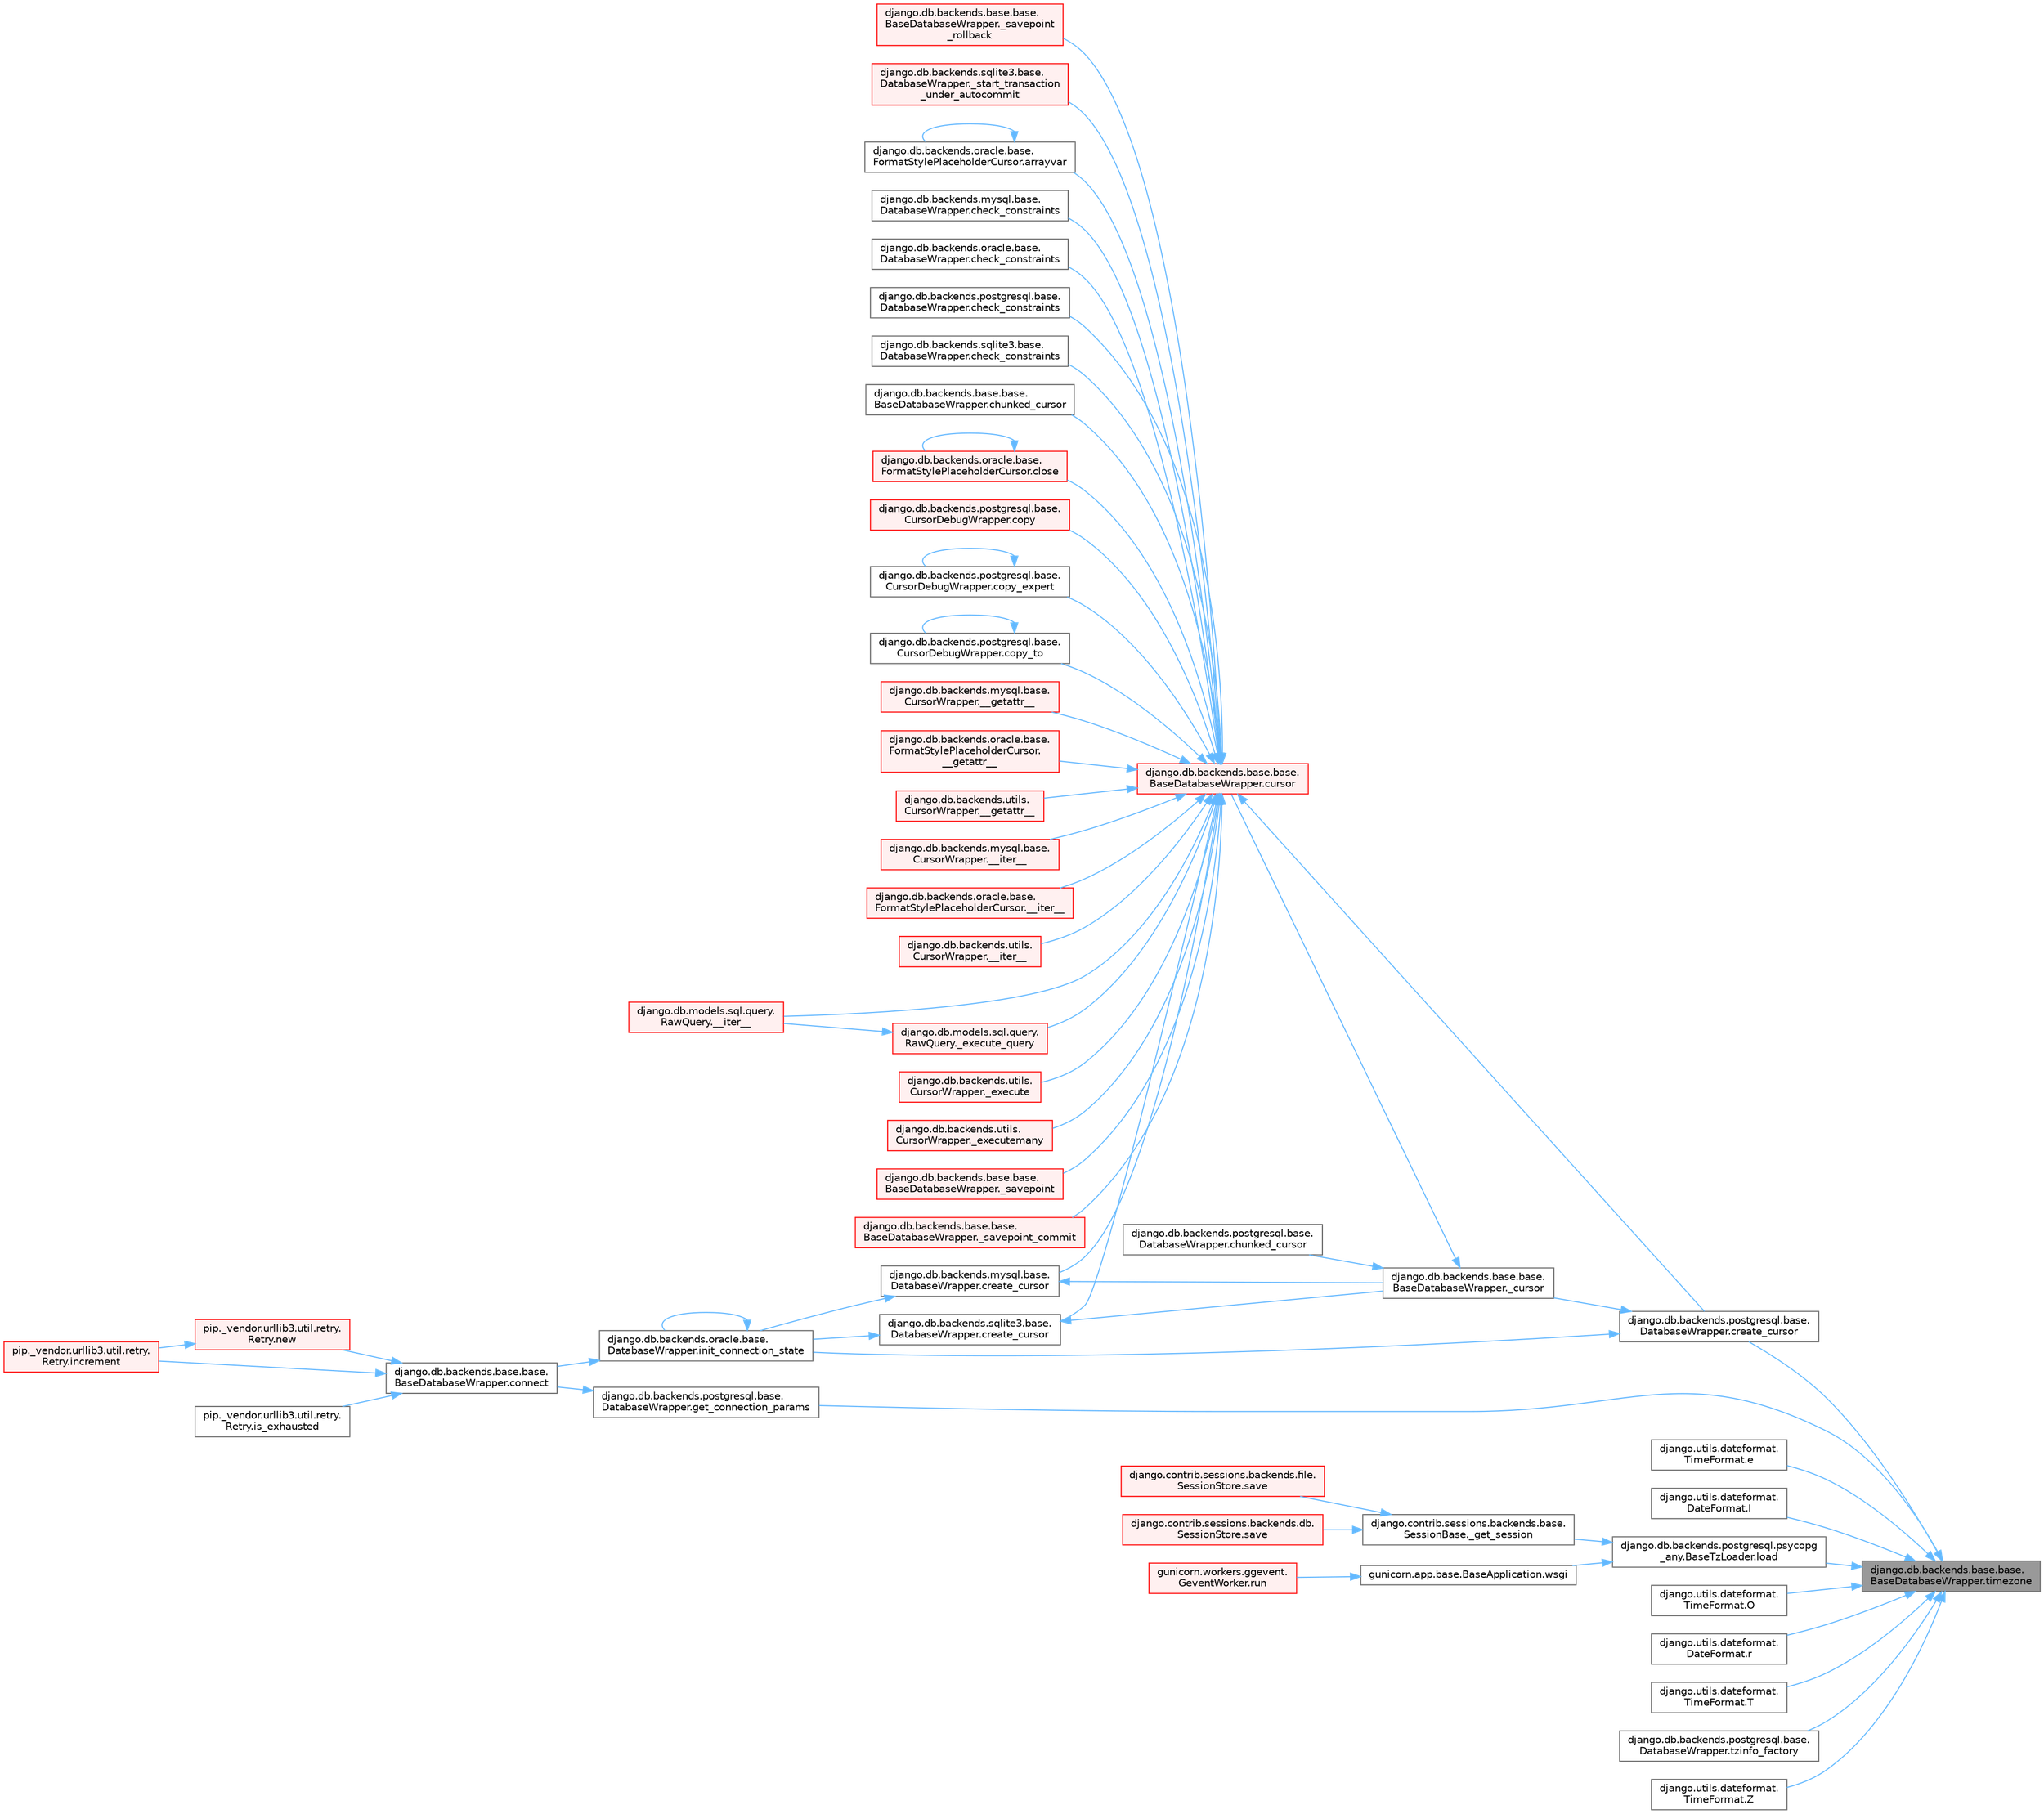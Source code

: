digraph "django.db.backends.base.base.BaseDatabaseWrapper.timezone"
{
 // LATEX_PDF_SIZE
  bgcolor="transparent";
  edge [fontname=Helvetica,fontsize=10,labelfontname=Helvetica,labelfontsize=10];
  node [fontname=Helvetica,fontsize=10,shape=box,height=0.2,width=0.4];
  rankdir="RL";
  Node1 [id="Node000001",label="django.db.backends.base.base.\lBaseDatabaseWrapper.timezone",height=0.2,width=0.4,color="gray40", fillcolor="grey60", style="filled", fontcolor="black",tooltip=" "];
  Node1 -> Node2 [id="edge1_Node000001_Node000002",dir="back",color="steelblue1",style="solid",tooltip=" "];
  Node2 [id="Node000002",label="django.db.backends.postgresql.base.\lDatabaseWrapper.create_cursor",height=0.2,width=0.4,color="grey40", fillcolor="white", style="filled",URL="$classdjango_1_1db_1_1backends_1_1postgresql_1_1base_1_1_database_wrapper.html#a0097c2f901cc5ac98af1b51b05eafec1",tooltip=" "];
  Node2 -> Node3 [id="edge2_Node000002_Node000003",dir="back",color="steelblue1",style="solid",tooltip=" "];
  Node3 [id="Node000003",label="django.db.backends.base.base.\lBaseDatabaseWrapper._cursor",height=0.2,width=0.4,color="grey40", fillcolor="white", style="filled",URL="$classdjango_1_1db_1_1backends_1_1base_1_1base_1_1_base_database_wrapper.html#a4ab6e7f33d17ad7228f40516ace60c5f",tooltip=" "];
  Node3 -> Node4 [id="edge3_Node000003_Node000004",dir="back",color="steelblue1",style="solid",tooltip=" "];
  Node4 [id="Node000004",label="django.db.backends.postgresql.base.\lDatabaseWrapper.chunked_cursor",height=0.2,width=0.4,color="grey40", fillcolor="white", style="filled",URL="$classdjango_1_1db_1_1backends_1_1postgresql_1_1base_1_1_database_wrapper.html#a6e39b30795df495f7813a3d4186b6a79",tooltip=" "];
  Node3 -> Node5 [id="edge4_Node000003_Node000005",dir="back",color="steelblue1",style="solid",tooltip=" "];
  Node5 [id="Node000005",label="django.db.backends.base.base.\lBaseDatabaseWrapper.cursor",height=0.2,width=0.4,color="red", fillcolor="#FFF0F0", style="filled",URL="$classdjango_1_1db_1_1backends_1_1base_1_1base_1_1_base_database_wrapper.html#a36460fef236d97a41d6ed05f035509f8",tooltip=" "];
  Node5 -> Node6 [id="edge5_Node000005_Node000006",dir="back",color="steelblue1",style="solid",tooltip=" "];
  Node6 [id="Node000006",label="django.db.backends.mysql.base.\lCursorWrapper.__getattr__",height=0.2,width=0.4,color="red", fillcolor="#FFF0F0", style="filled",URL="$classdjango_1_1db_1_1backends_1_1mysql_1_1base_1_1_cursor_wrapper.html#a20e21ec52fae5babdedf2c700be36024",tooltip=" "];
  Node5 -> Node10 [id="edge6_Node000005_Node000010",dir="back",color="steelblue1",style="solid",tooltip=" "];
  Node10 [id="Node000010",label="django.db.backends.oracle.base.\lFormatStylePlaceholderCursor.\l__getattr__",height=0.2,width=0.4,color="red", fillcolor="#FFF0F0", style="filled",URL="$classdjango_1_1db_1_1backends_1_1oracle_1_1base_1_1_format_style_placeholder_cursor.html#a39758f7bfa6ae06dc9c0cdb38bbd6098",tooltip=" "];
  Node5 -> Node11 [id="edge7_Node000005_Node000011",dir="back",color="steelblue1",style="solid",tooltip=" "];
  Node11 [id="Node000011",label="django.db.backends.utils.\lCursorWrapper.__getattr__",height=0.2,width=0.4,color="red", fillcolor="#FFF0F0", style="filled",URL="$classdjango_1_1db_1_1backends_1_1utils_1_1_cursor_wrapper.html#a6acaaa696c45889fa2c675e03cbb7a68",tooltip=" "];
  Node5 -> Node12 [id="edge8_Node000005_Node000012",dir="back",color="steelblue1",style="solid",tooltip=" "];
  Node12 [id="Node000012",label="django.db.backends.mysql.base.\lCursorWrapper.__iter__",height=0.2,width=0.4,color="red", fillcolor="#FFF0F0", style="filled",URL="$classdjango_1_1db_1_1backends_1_1mysql_1_1base_1_1_cursor_wrapper.html#a96860984e3e955165a7742343527ec31",tooltip=" "];
  Node5 -> Node15 [id="edge9_Node000005_Node000015",dir="back",color="steelblue1",style="solid",tooltip=" "];
  Node15 [id="Node000015",label="django.db.backends.oracle.base.\lFormatStylePlaceholderCursor.__iter__",height=0.2,width=0.4,color="red", fillcolor="#FFF0F0", style="filled",URL="$classdjango_1_1db_1_1backends_1_1oracle_1_1base_1_1_format_style_placeholder_cursor.html#adad663a77ab1f36c0904a50f6f924b8c",tooltip=" "];
  Node5 -> Node16 [id="edge10_Node000005_Node000016",dir="back",color="steelblue1",style="solid",tooltip=" "];
  Node16 [id="Node000016",label="django.db.backends.utils.\lCursorWrapper.__iter__",height=0.2,width=0.4,color="red", fillcolor="#FFF0F0", style="filled",URL="$classdjango_1_1db_1_1backends_1_1utils_1_1_cursor_wrapper.html#ae9eba89bec4f98ba29cf92670ef4bd59",tooltip=" "];
  Node5 -> Node17 [id="edge11_Node000005_Node000017",dir="back",color="steelblue1",style="solid",tooltip=" "];
  Node17 [id="Node000017",label="django.db.models.sql.query.\lRawQuery.__iter__",height=0.2,width=0.4,color="red", fillcolor="#FFF0F0", style="filled",URL="$classdjango_1_1db_1_1models_1_1sql_1_1query_1_1_raw_query.html#a462cd26f19cff8bad6e425d53bf55115",tooltip=" "];
  Node5 -> Node18 [id="edge12_Node000005_Node000018",dir="back",color="steelblue1",style="solid",tooltip=" "];
  Node18 [id="Node000018",label="django.db.backends.utils.\lCursorWrapper._execute",height=0.2,width=0.4,color="red", fillcolor="#FFF0F0", style="filled",URL="$classdjango_1_1db_1_1backends_1_1utils_1_1_cursor_wrapper.html#a4bce340a1bf575432f30977501cf758e",tooltip=" "];
  Node5 -> Node3124 [id="edge13_Node000005_Node003124",dir="back",color="steelblue1",style="solid",tooltip=" "];
  Node3124 [id="Node003124",label="django.db.models.sql.query.\lRawQuery._execute_query",height=0.2,width=0.4,color="red", fillcolor="#FFF0F0", style="filled",URL="$classdjango_1_1db_1_1models_1_1sql_1_1query_1_1_raw_query.html#a652e32a56b6cf3336d8b39eb3dc98af7",tooltip=" "];
  Node3124 -> Node17 [id="edge14_Node003124_Node000017",dir="back",color="steelblue1",style="solid",tooltip=" "];
  Node5 -> Node3126 [id="edge15_Node000005_Node003126",dir="back",color="steelblue1",style="solid",tooltip=" "];
  Node3126 [id="Node003126",label="django.db.backends.utils.\lCursorWrapper._executemany",height=0.2,width=0.4,color="red", fillcolor="#FFF0F0", style="filled",URL="$classdjango_1_1db_1_1backends_1_1utils_1_1_cursor_wrapper.html#ad2f0cf3db485ef5192509faf59f6705b",tooltip=" "];
  Node5 -> Node3128 [id="edge16_Node000005_Node003128",dir="back",color="steelblue1",style="solid",tooltip=" "];
  Node3128 [id="Node003128",label="django.db.backends.base.base.\lBaseDatabaseWrapper._savepoint",height=0.2,width=0.4,color="red", fillcolor="#FFF0F0", style="filled",URL="$classdjango_1_1db_1_1backends_1_1base_1_1base_1_1_base_database_wrapper.html#ad20a0b45a8cbc79cddd01a3ce45643b7",tooltip=" "];
  Node5 -> Node3131 [id="edge17_Node000005_Node003131",dir="back",color="steelblue1",style="solid",tooltip=" "];
  Node3131 [id="Node003131",label="django.db.backends.base.base.\lBaseDatabaseWrapper._savepoint_commit",height=0.2,width=0.4,color="red", fillcolor="#FFF0F0", style="filled",URL="$classdjango_1_1db_1_1backends_1_1base_1_1base_1_1_base_database_wrapper.html#a84f283ac61686e16f5011f6256615698",tooltip=" "];
  Node5 -> Node3133 [id="edge18_Node000005_Node003133",dir="back",color="steelblue1",style="solid",tooltip=" "];
  Node3133 [id="Node003133",label="django.db.backends.base.base.\lBaseDatabaseWrapper._savepoint\l_rollback",height=0.2,width=0.4,color="red", fillcolor="#FFF0F0", style="filled",URL="$classdjango_1_1db_1_1backends_1_1base_1_1base_1_1_base_database_wrapper.html#aefe364c769196b7fd2f85d0e26b22f0d",tooltip=" "];
  Node5 -> Node3135 [id="edge19_Node000005_Node003135",dir="back",color="steelblue1",style="solid",tooltip=" "];
  Node3135 [id="Node003135",label="django.db.backends.sqlite3.base.\lDatabaseWrapper._start_transaction\l_under_autocommit",height=0.2,width=0.4,color="red", fillcolor="#FFF0F0", style="filled",URL="$classdjango_1_1db_1_1backends_1_1sqlite3_1_1base_1_1_database_wrapper.html#a8524e3c43caeb725422ad80f80aa1456",tooltip=" "];
  Node5 -> Node3136 [id="edge20_Node000005_Node003136",dir="back",color="steelblue1",style="solid",tooltip=" "];
  Node3136 [id="Node003136",label="django.db.backends.oracle.base.\lFormatStylePlaceholderCursor.arrayvar",height=0.2,width=0.4,color="grey40", fillcolor="white", style="filled",URL="$classdjango_1_1db_1_1backends_1_1oracle_1_1base_1_1_format_style_placeholder_cursor.html#a046a0bc9854400c1b3d3f557979e6597",tooltip=" "];
  Node3136 -> Node3136 [id="edge21_Node003136_Node003136",dir="back",color="steelblue1",style="solid",tooltip=" "];
  Node5 -> Node3137 [id="edge22_Node000005_Node003137",dir="back",color="steelblue1",style="solid",tooltip=" "];
  Node3137 [id="Node003137",label="django.db.backends.mysql.base.\lDatabaseWrapper.check_constraints",height=0.2,width=0.4,color="grey40", fillcolor="white", style="filled",URL="$classdjango_1_1db_1_1backends_1_1mysql_1_1base_1_1_database_wrapper.html#a61493a0c1ecdc7a36311d954dace679d",tooltip=" "];
  Node5 -> Node3138 [id="edge23_Node000005_Node003138",dir="back",color="steelblue1",style="solid",tooltip=" "];
  Node3138 [id="Node003138",label="django.db.backends.oracle.base.\lDatabaseWrapper.check_constraints",height=0.2,width=0.4,color="grey40", fillcolor="white", style="filled",URL="$classdjango_1_1db_1_1backends_1_1oracle_1_1base_1_1_database_wrapper.html#a08cbc5ff4b31bfbf4d19281f9181d258",tooltip=" "];
  Node5 -> Node3139 [id="edge24_Node000005_Node003139",dir="back",color="steelblue1",style="solid",tooltip=" "];
  Node3139 [id="Node003139",label="django.db.backends.postgresql.base.\lDatabaseWrapper.check_constraints",height=0.2,width=0.4,color="grey40", fillcolor="white", style="filled",URL="$classdjango_1_1db_1_1backends_1_1postgresql_1_1base_1_1_database_wrapper.html#ac656b7a0cfc42836aa4e196a53616c41",tooltip=" "];
  Node5 -> Node3140 [id="edge25_Node000005_Node003140",dir="back",color="steelblue1",style="solid",tooltip=" "];
  Node3140 [id="Node003140",label="django.db.backends.sqlite3.base.\lDatabaseWrapper.check_constraints",height=0.2,width=0.4,color="grey40", fillcolor="white", style="filled",URL="$classdjango_1_1db_1_1backends_1_1sqlite3_1_1base_1_1_database_wrapper.html#ab69c9967b1bfe3a287db27cc9e66dddc",tooltip=" "];
  Node5 -> Node3141 [id="edge26_Node000005_Node003141",dir="back",color="steelblue1",style="solid",tooltip=" "];
  Node3141 [id="Node003141",label="django.db.backends.base.base.\lBaseDatabaseWrapper.chunked_cursor",height=0.2,width=0.4,color="grey40", fillcolor="white", style="filled",URL="$classdjango_1_1db_1_1backends_1_1base_1_1base_1_1_base_database_wrapper.html#a6161e7e44631d0a0fb031329b2fea05f",tooltip=" "];
  Node5 -> Node3142 [id="edge27_Node000005_Node003142",dir="back",color="steelblue1",style="solid",tooltip=" "];
  Node3142 [id="Node003142",label="django.db.backends.oracle.base.\lFormatStylePlaceholderCursor.close",height=0.2,width=0.4,color="red", fillcolor="#FFF0F0", style="filled",URL="$classdjango_1_1db_1_1backends_1_1oracle_1_1base_1_1_format_style_placeholder_cursor.html#aebbf24b6a824d4e0fb370ce417d41f93",tooltip=" "];
  Node3142 -> Node3142 [id="edge28_Node003142_Node003142",dir="back",color="steelblue1",style="solid",tooltip=" "];
  Node5 -> Node3143 [id="edge29_Node000005_Node003143",dir="back",color="steelblue1",style="solid",tooltip=" "];
  Node3143 [id="Node003143",label="django.db.backends.postgresql.base.\lCursorDebugWrapper.copy",height=0.2,width=0.4,color="red", fillcolor="#FFF0F0", style="filled",URL="$classdjango_1_1db_1_1backends_1_1postgresql_1_1base_1_1_cursor_debug_wrapper.html#a35ca6cc5e6e9ba970c3c3f7469be22ef",tooltip=" "];
  Node5 -> Node3144 [id="edge30_Node000005_Node003144",dir="back",color="steelblue1",style="solid",tooltip=" "];
  Node3144 [id="Node003144",label="django.db.backends.postgresql.base.\lCursorDebugWrapper.copy_expert",height=0.2,width=0.4,color="grey40", fillcolor="white", style="filled",URL="$classdjango_1_1db_1_1backends_1_1postgresql_1_1base_1_1_cursor_debug_wrapper.html#ab989e187dfb900070941950d43746bef",tooltip=" "];
  Node3144 -> Node3144 [id="edge31_Node003144_Node003144",dir="back",color="steelblue1",style="solid",tooltip=" "];
  Node5 -> Node3145 [id="edge32_Node000005_Node003145",dir="back",color="steelblue1",style="solid",tooltip=" "];
  Node3145 [id="Node003145",label="django.db.backends.postgresql.base.\lCursorDebugWrapper.copy_to",height=0.2,width=0.4,color="grey40", fillcolor="white", style="filled",URL="$classdjango_1_1db_1_1backends_1_1postgresql_1_1base_1_1_cursor_debug_wrapper.html#a703e4fd7f4f8e49c0e8c3a8bc1bc04e0",tooltip=" "];
  Node3145 -> Node3145 [id="edge33_Node003145_Node003145",dir="back",color="steelblue1",style="solid",tooltip=" "];
  Node5 -> Node3146 [id="edge34_Node000005_Node003146",dir="back",color="steelblue1",style="solid",tooltip=" "];
  Node3146 [id="Node003146",label="django.db.backends.mysql.base.\lDatabaseWrapper.create_cursor",height=0.2,width=0.4,color="grey40", fillcolor="white", style="filled",URL="$classdjango_1_1db_1_1backends_1_1mysql_1_1base_1_1_database_wrapper.html#a0ff5c552844653c9008b2c1c843cb949",tooltip=" "];
  Node3146 -> Node3 [id="edge35_Node003146_Node000003",dir="back",color="steelblue1",style="solid",tooltip=" "];
  Node3146 -> Node3147 [id="edge36_Node003146_Node003147",dir="back",color="steelblue1",style="solid",tooltip=" "];
  Node3147 [id="Node003147",label="django.db.backends.oracle.base.\lDatabaseWrapper.init_connection_state",height=0.2,width=0.4,color="grey40", fillcolor="white", style="filled",URL="$classdjango_1_1db_1_1backends_1_1oracle_1_1base_1_1_database_wrapper.html#a72a30b660ac383d3486385c7d9191020",tooltip=" "];
  Node3147 -> Node357 [id="edge37_Node003147_Node000357",dir="back",color="steelblue1",style="solid",tooltip=" "];
  Node357 [id="Node000357",label="django.db.backends.base.base.\lBaseDatabaseWrapper.connect",height=0.2,width=0.4,color="grey40", fillcolor="white", style="filled",URL="$classdjango_1_1db_1_1backends_1_1base_1_1base_1_1_base_database_wrapper.html#a7b64171260c3bf790ed1f563fe48ec35",tooltip=" "];
  Node357 -> Node358 [id="edge38_Node000357_Node000358",dir="back",color="steelblue1",style="solid",tooltip=" "];
  Node358 [id="Node000358",label="pip._vendor.urllib3.util.retry.\lRetry.increment",height=0.2,width=0.4,color="red", fillcolor="#FFF0F0", style="filled",URL="$classpip_1_1__vendor_1_1urllib3_1_1util_1_1retry_1_1_retry.html#a88dd993ccb2ef4b2bfa9ad0571374b12",tooltip=" "];
  Node357 -> Node919 [id="edge39_Node000357_Node000919",dir="back",color="steelblue1",style="solid",tooltip=" "];
  Node919 [id="Node000919",label="pip._vendor.urllib3.util.retry.\lRetry.is_exhausted",height=0.2,width=0.4,color="grey40", fillcolor="white", style="filled",URL="$classpip_1_1__vendor_1_1urllib3_1_1util_1_1retry_1_1_retry.html#ad8d42bd72e35f497daf9a0359560969d",tooltip=" "];
  Node357 -> Node920 [id="edge40_Node000357_Node000920",dir="back",color="steelblue1",style="solid",tooltip=" "];
  Node920 [id="Node000920",label="pip._vendor.urllib3.util.retry.\lRetry.new",height=0.2,width=0.4,color="red", fillcolor="#FFF0F0", style="filled",URL="$classpip_1_1__vendor_1_1urllib3_1_1util_1_1retry_1_1_retry.html#ab806585412b9d9b3c0d882fb4bd8d3c0",tooltip=" "];
  Node920 -> Node358 [id="edge41_Node000920_Node000358",dir="back",color="steelblue1",style="solid",tooltip=" "];
  Node3147 -> Node3147 [id="edge42_Node003147_Node003147",dir="back",color="steelblue1",style="solid",tooltip=" "];
  Node5 -> Node2 [id="edge43_Node000005_Node000002",dir="back",color="steelblue1",style="solid",tooltip=" "];
  Node5 -> Node3148 [id="edge44_Node000005_Node003148",dir="back",color="steelblue1",style="solid",tooltip=" "];
  Node3148 [id="Node003148",label="django.db.backends.sqlite3.base.\lDatabaseWrapper.create_cursor",height=0.2,width=0.4,color="grey40", fillcolor="white", style="filled",URL="$classdjango_1_1db_1_1backends_1_1sqlite3_1_1base_1_1_database_wrapper.html#a432ac337ae585453ec5c6c37a42ba892",tooltip=" "];
  Node3148 -> Node3 [id="edge45_Node003148_Node000003",dir="back",color="steelblue1",style="solid",tooltip=" "];
  Node3148 -> Node3147 [id="edge46_Node003148_Node003147",dir="back",color="steelblue1",style="solid",tooltip=" "];
  Node2 -> Node3147 [id="edge47_Node000002_Node003147",dir="back",color="steelblue1",style="solid",tooltip=" "];
  Node1 -> Node2527 [id="edge48_Node000001_Node002527",dir="back",color="steelblue1",style="solid",tooltip=" "];
  Node2527 [id="Node002527",label="django.utils.dateformat.\lTimeFormat.e",height=0.2,width=0.4,color="grey40", fillcolor="white", style="filled",URL="$classdjango_1_1utils_1_1dateformat_1_1_time_format.html#a1e085c601b57598b92250dab62e813b3",tooltip=" "];
  Node1 -> Node3179 [id="edge49_Node000001_Node003179",dir="back",color="steelblue1",style="solid",tooltip=" "];
  Node3179 [id="Node003179",label="django.db.backends.postgresql.base.\lDatabaseWrapper.get_connection_params",height=0.2,width=0.4,color="grey40", fillcolor="white", style="filled",URL="$classdjango_1_1db_1_1backends_1_1postgresql_1_1base_1_1_database_wrapper.html#a2bcb61671245c25ceaff57cec68185e0",tooltip=" "];
  Node3179 -> Node357 [id="edge50_Node003179_Node000357",dir="back",color="steelblue1",style="solid",tooltip=" "];
  Node1 -> Node3180 [id="edge51_Node000001_Node003180",dir="back",color="steelblue1",style="solid",tooltip=" "];
  Node3180 [id="Node003180",label="django.utils.dateformat.\lDateFormat.I",height=0.2,width=0.4,color="grey40", fillcolor="white", style="filled",URL="$classdjango_1_1utils_1_1dateformat_1_1_date_format.html#a8c0c5c816a4dba9b8712fb935948bed3",tooltip=" "];
  Node1 -> Node3181 [id="edge52_Node000001_Node003181",dir="back",color="steelblue1",style="solid",tooltip=" "];
  Node3181 [id="Node003181",label="django.db.backends.postgresql.psycopg\l_any.BaseTzLoader.load",height=0.2,width=0.4,color="grey40", fillcolor="white", style="filled",URL="$classdjango_1_1db_1_1backends_1_1postgresql_1_1psycopg__any_1_1_base_tz_loader.html#ad7bfc2ec86615e431dd3d07c2a91c818",tooltip=" "];
  Node3181 -> Node156 [id="edge53_Node003181_Node000156",dir="back",color="steelblue1",style="solid",tooltip=" "];
  Node156 [id="Node000156",label="django.contrib.sessions.backends.base.\lSessionBase._get_session",height=0.2,width=0.4,color="grey40", fillcolor="white", style="filled",URL="$classdjango_1_1contrib_1_1sessions_1_1backends_1_1base_1_1_session_base.html#a3ca0af594cbb5d34f3d4f76c8f90bf4f",tooltip=" "];
  Node156 -> Node157 [id="edge54_Node000156_Node000157",dir="back",color="steelblue1",style="solid",tooltip=" "];
  Node157 [id="Node000157",label="django.contrib.sessions.backends.db.\lSessionStore.save",height=0.2,width=0.4,color="red", fillcolor="#FFF0F0", style="filled",URL="$classdjango_1_1contrib_1_1sessions_1_1backends_1_1db_1_1_session_store.html#a68a6b4f159bd3dc969ec80b34c1622af",tooltip=" "];
  Node156 -> Node1119 [id="edge55_Node000156_Node001119",dir="back",color="steelblue1",style="solid",tooltip=" "];
  Node1119 [id="Node001119",label="django.contrib.sessions.backends.file.\lSessionStore.save",height=0.2,width=0.4,color="red", fillcolor="#FFF0F0", style="filled",URL="$classdjango_1_1contrib_1_1sessions_1_1backends_1_1file_1_1_session_store.html#af170f9c112376eb1627509287bf9620f",tooltip=" "];
  Node3181 -> Node401 [id="edge56_Node003181_Node000401",dir="back",color="steelblue1",style="solid",tooltip=" "];
  Node401 [id="Node000401",label="gunicorn.app.base.BaseApplication.wsgi",height=0.2,width=0.4,color="grey40", fillcolor="white", style="filled",URL="$classgunicorn_1_1app_1_1base_1_1_base_application.html#a18ae24b2d0d44fb694b9f2b0cdffa670",tooltip=" "];
  Node401 -> Node402 [id="edge57_Node000401_Node000402",dir="back",color="steelblue1",style="solid",tooltip=" "];
  Node402 [id="Node000402",label="gunicorn.workers.ggevent.\lGeventWorker.run",height=0.2,width=0.4,color="red", fillcolor="#FFF0F0", style="filled",URL="$classgunicorn_1_1workers_1_1ggevent_1_1_gevent_worker.html#a0d8ffe6d6db44cfe8310ccf5643506ee",tooltip=" "];
  Node1 -> Node2601 [id="edge58_Node000001_Node002601",dir="back",color="steelblue1",style="solid",tooltip=" "];
  Node2601 [id="Node002601",label="django.utils.dateformat.\lTimeFormat.O",height=0.2,width=0.4,color="grey40", fillcolor="white", style="filled",URL="$classdjango_1_1utils_1_1dateformat_1_1_time_format.html#aece256a4075c738d04d85823bc2a5c05",tooltip=" "];
  Node1 -> Node2603 [id="edge59_Node000001_Node002603",dir="back",color="steelblue1",style="solid",tooltip=" "];
  Node2603 [id="Node002603",label="django.utils.dateformat.\lDateFormat.r",height=0.2,width=0.4,color="grey40", fillcolor="white", style="filled",URL="$classdjango_1_1utils_1_1dateformat_1_1_date_format.html#a1c7f01050b0e4f4c22feadde1e0acb68",tooltip=" "];
  Node1 -> Node2611 [id="edge60_Node000001_Node002611",dir="back",color="steelblue1",style="solid",tooltip=" "];
  Node2611 [id="Node002611",label="django.utils.dateformat.\lTimeFormat.T",height=0.2,width=0.4,color="grey40", fillcolor="white", style="filled",URL="$classdjango_1_1utils_1_1dateformat_1_1_time_format.html#a979bf95b7cae03f214a7d490515dac6b",tooltip=" "];
  Node1 -> Node3182 [id="edge61_Node000001_Node003182",dir="back",color="steelblue1",style="solid",tooltip=" "];
  Node3182 [id="Node003182",label="django.db.backends.postgresql.base.\lDatabaseWrapper.tzinfo_factory",height=0.2,width=0.4,color="grey40", fillcolor="white", style="filled",URL="$classdjango_1_1db_1_1backends_1_1postgresql_1_1base_1_1_database_wrapper.html#ab16fd9dabeb7d56eced062b461fb902d",tooltip=" "];
  Node1 -> Node2634 [id="edge62_Node000001_Node002634",dir="back",color="steelblue1",style="solid",tooltip=" "];
  Node2634 [id="Node002634",label="django.utils.dateformat.\lTimeFormat.Z",height=0.2,width=0.4,color="grey40", fillcolor="white", style="filled",URL="$classdjango_1_1utils_1_1dateformat_1_1_time_format.html#a4d2c6495cfb8085732c777548c7a400a",tooltip=" "];
}
